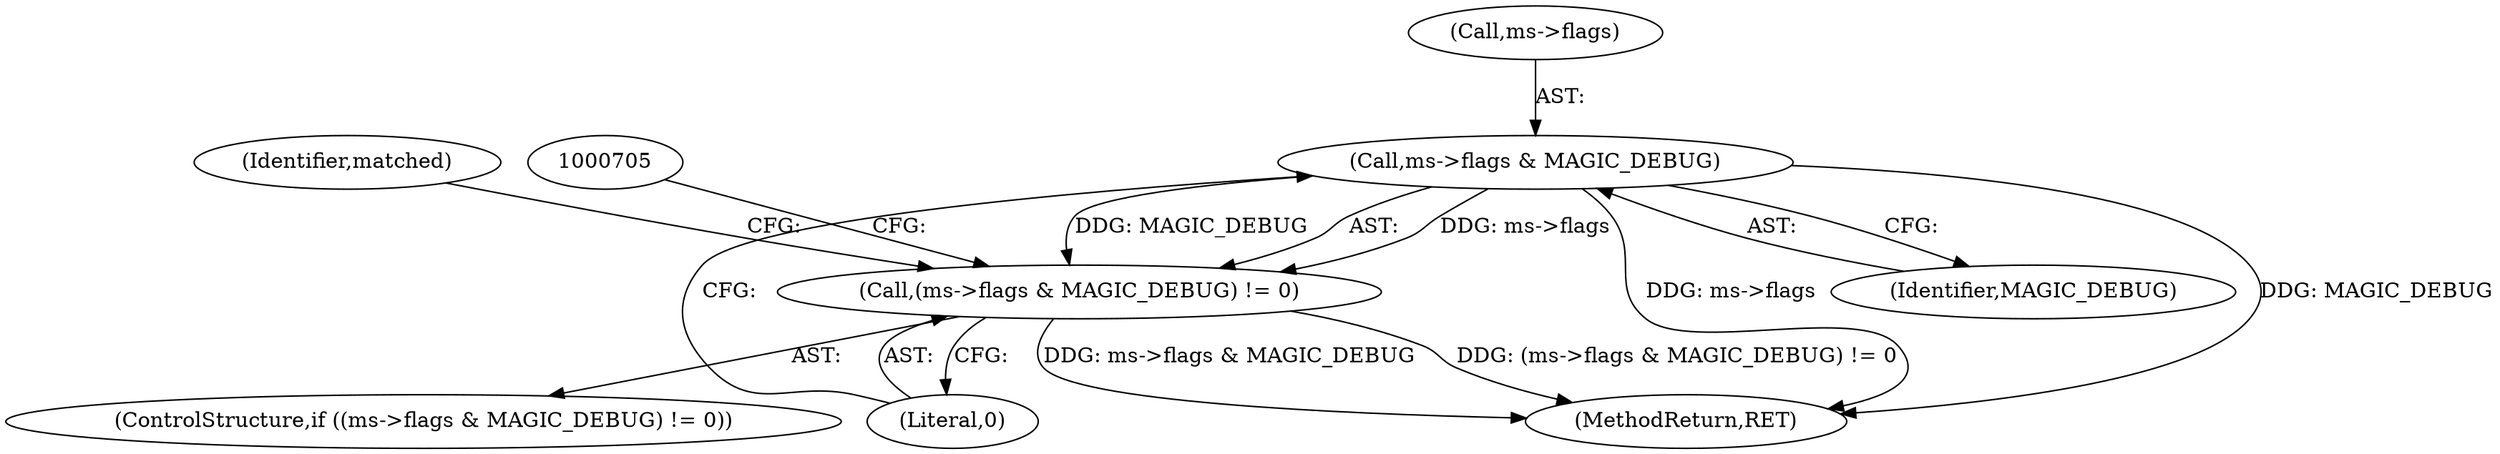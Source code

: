 digraph "0_file_74cafd7de9ec99a14f4480927580e501c8f852c3@pointer" {
"1000698" [label="(Call,ms->flags & MAGIC_DEBUG)"];
"1000697" [label="(Call,(ms->flags & MAGIC_DEBUG) != 0)"];
"1000703" [label="(Literal,0)"];
"1000713" [label="(Identifier,matched)"];
"1000697" [label="(Call,(ms->flags & MAGIC_DEBUG) != 0)"];
"1000976" [label="(MethodReturn,RET)"];
"1000702" [label="(Identifier,MAGIC_DEBUG)"];
"1000698" [label="(Call,ms->flags & MAGIC_DEBUG)"];
"1000699" [label="(Call,ms->flags)"];
"1000696" [label="(ControlStructure,if ((ms->flags & MAGIC_DEBUG) != 0))"];
"1000698" -> "1000697"  [label="AST: "];
"1000698" -> "1000702"  [label="CFG: "];
"1000699" -> "1000698"  [label="AST: "];
"1000702" -> "1000698"  [label="AST: "];
"1000703" -> "1000698"  [label="CFG: "];
"1000698" -> "1000976"  [label="DDG: ms->flags"];
"1000698" -> "1000976"  [label="DDG: MAGIC_DEBUG"];
"1000698" -> "1000697"  [label="DDG: ms->flags"];
"1000698" -> "1000697"  [label="DDG: MAGIC_DEBUG"];
"1000697" -> "1000696"  [label="AST: "];
"1000697" -> "1000703"  [label="CFG: "];
"1000703" -> "1000697"  [label="AST: "];
"1000705" -> "1000697"  [label="CFG: "];
"1000713" -> "1000697"  [label="CFG: "];
"1000697" -> "1000976"  [label="DDG: (ms->flags & MAGIC_DEBUG) != 0"];
"1000697" -> "1000976"  [label="DDG: ms->flags & MAGIC_DEBUG"];
}
